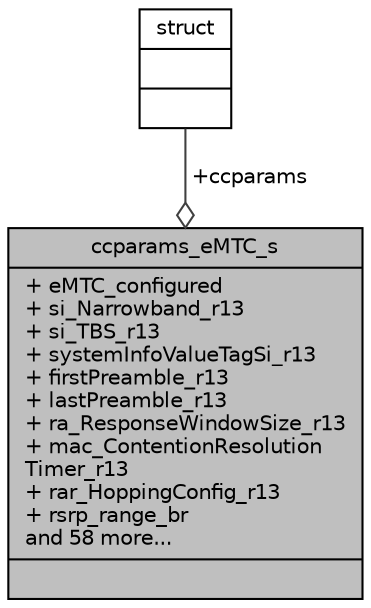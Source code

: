 digraph "ccparams_eMTC_s"
{
 // LATEX_PDF_SIZE
  edge [fontname="Helvetica",fontsize="10",labelfontname="Helvetica",labelfontsize="10"];
  node [fontname="Helvetica",fontsize="10",shape=record];
  Node1 [label="{ccparams_eMTC_s\n|+ eMTC_configured\l+ si_Narrowband_r13\l+ si_TBS_r13\l+ systemInfoValueTagSi_r13\l+ firstPreamble_r13\l+ lastPreamble_r13\l+ ra_ResponseWindowSize_r13\l+ mac_ContentionResolution\lTimer_r13\l+ rar_HoppingConfig_r13\l+ rsrp_range_br\land 58 more...\l|}",height=0.2,width=0.4,color="black", fillcolor="grey75", style="filled", fontcolor="black",tooltip=" "];
  Node2 -> Node1 [color="grey25",fontsize="10",style="solid",label=" +ccparams" ,arrowhead="odiamond",fontname="Helvetica"];
  Node2 [label="{struct\n||}",height=0.2,width=0.4,color="black", fillcolor="white", style="filled",URL="$structstruct.html",tooltip="holds vehicle id and initial pointer to the head of the linked list in hastable"];
}
